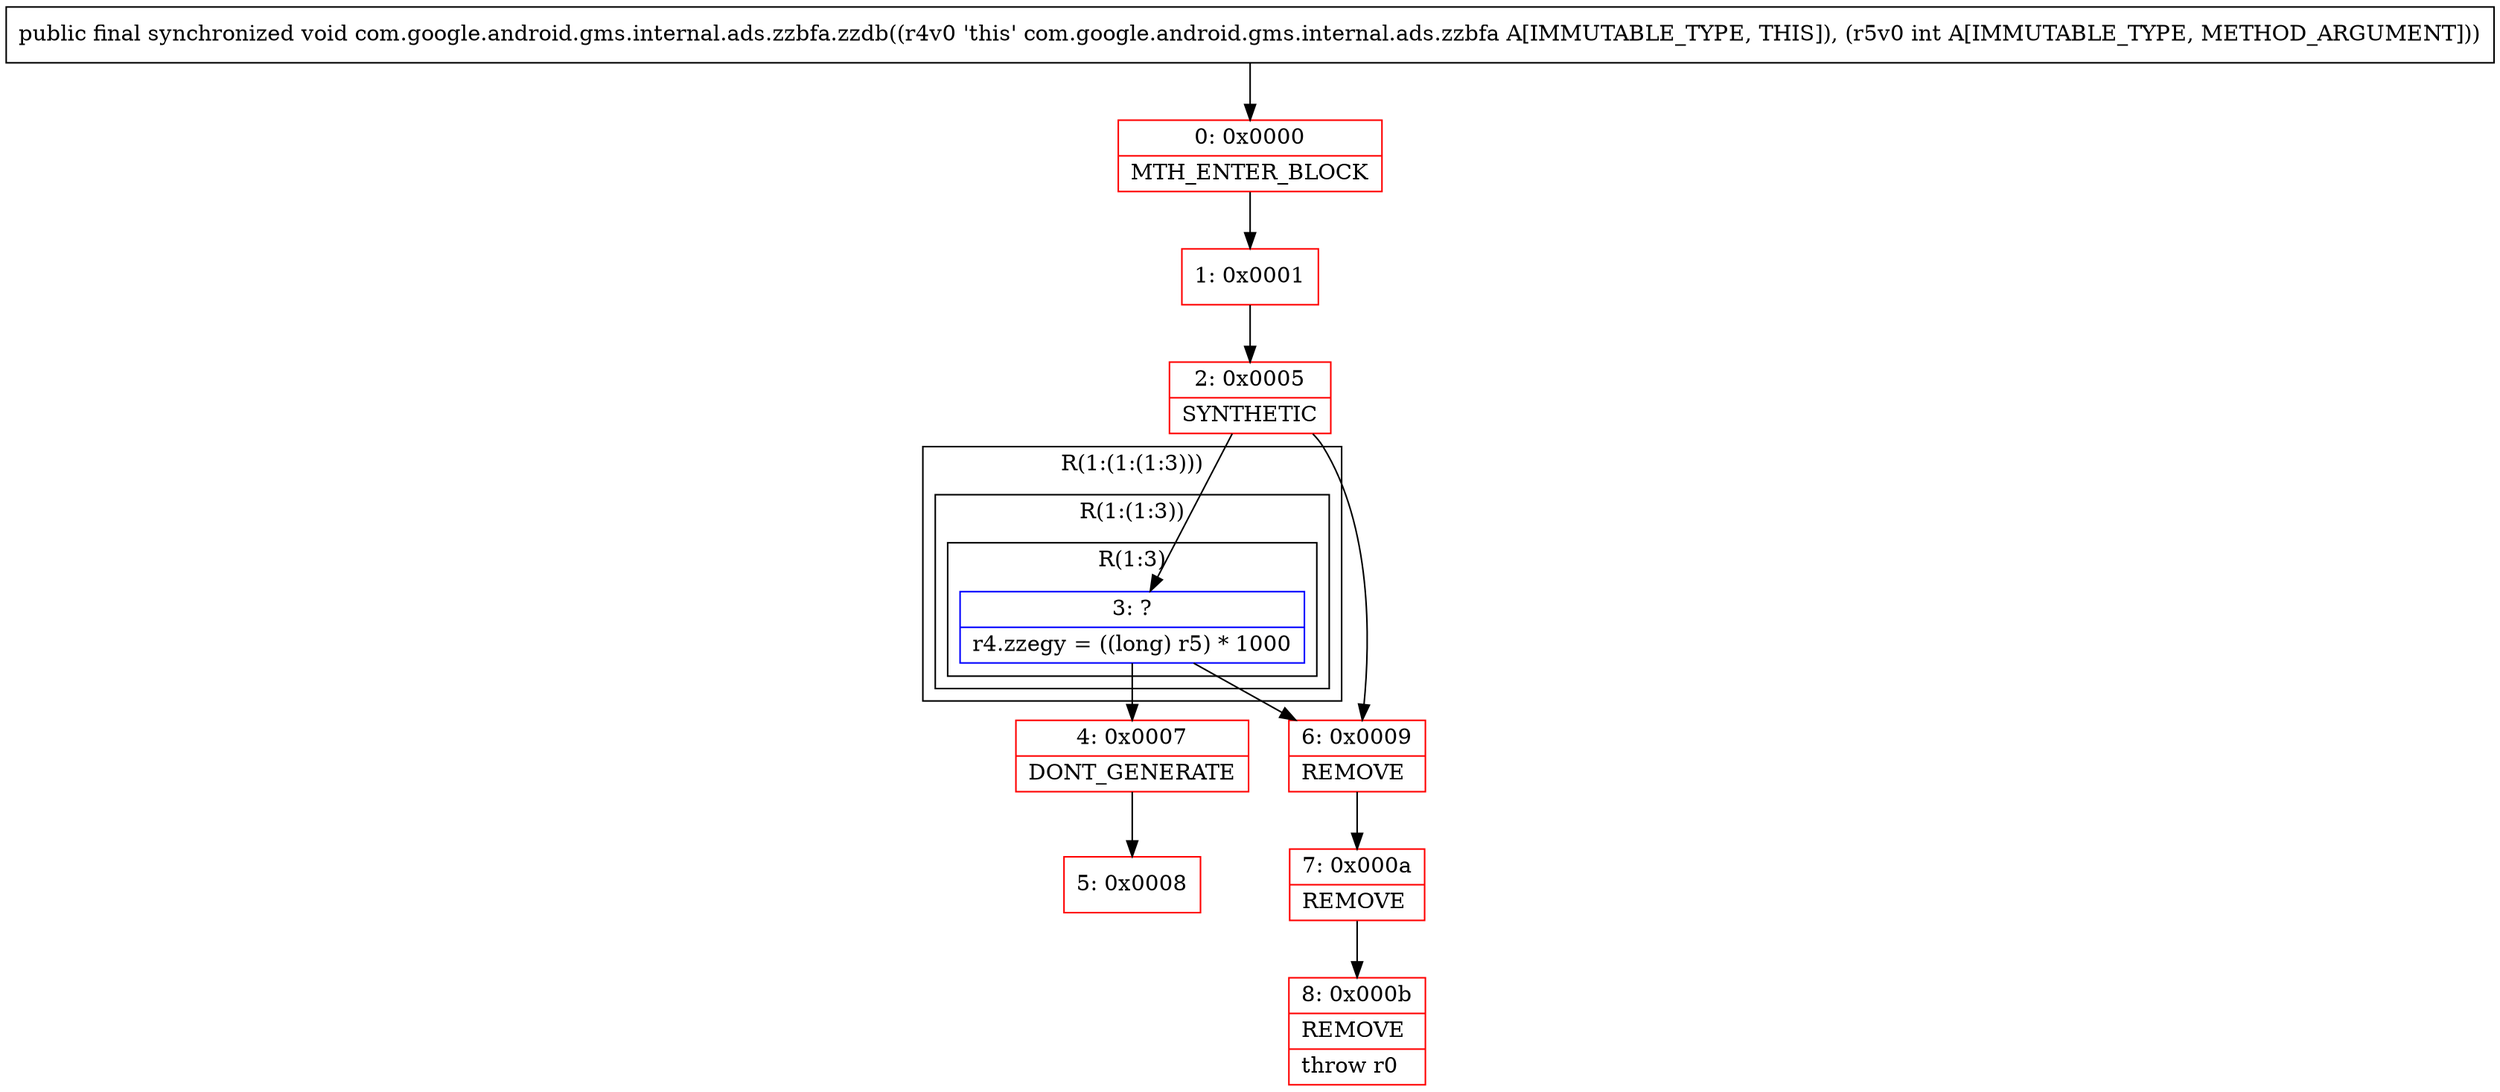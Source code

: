 digraph "CFG forcom.google.android.gms.internal.ads.zzbfa.zzdb(I)V" {
subgraph cluster_Region_924360366 {
label = "R(1:(1:(1:3)))";
node [shape=record,color=blue];
subgraph cluster_Region_171454000 {
label = "R(1:(1:3))";
node [shape=record,color=blue];
subgraph cluster_Region_242880643 {
label = "R(1:3)";
node [shape=record,color=blue];
Node_3 [shape=record,label="{3\:\ ?|r4.zzegy = ((long) r5) * 1000\l}"];
}
}
}
Node_0 [shape=record,color=red,label="{0\:\ 0x0000|MTH_ENTER_BLOCK\l}"];
Node_1 [shape=record,color=red,label="{1\:\ 0x0001}"];
Node_2 [shape=record,color=red,label="{2\:\ 0x0005|SYNTHETIC\l}"];
Node_4 [shape=record,color=red,label="{4\:\ 0x0007|DONT_GENERATE\l}"];
Node_5 [shape=record,color=red,label="{5\:\ 0x0008}"];
Node_6 [shape=record,color=red,label="{6\:\ 0x0009|REMOVE\l}"];
Node_7 [shape=record,color=red,label="{7\:\ 0x000a|REMOVE\l}"];
Node_8 [shape=record,color=red,label="{8\:\ 0x000b|REMOVE\l|throw r0\l}"];
MethodNode[shape=record,label="{public final synchronized void com.google.android.gms.internal.ads.zzbfa.zzdb((r4v0 'this' com.google.android.gms.internal.ads.zzbfa A[IMMUTABLE_TYPE, THIS]), (r5v0 int A[IMMUTABLE_TYPE, METHOD_ARGUMENT])) }"];
MethodNode -> Node_0;
Node_3 -> Node_4;
Node_3 -> Node_6;
Node_0 -> Node_1;
Node_1 -> Node_2;
Node_2 -> Node_3;
Node_2 -> Node_6;
Node_4 -> Node_5;
Node_6 -> Node_7;
Node_7 -> Node_8;
}

